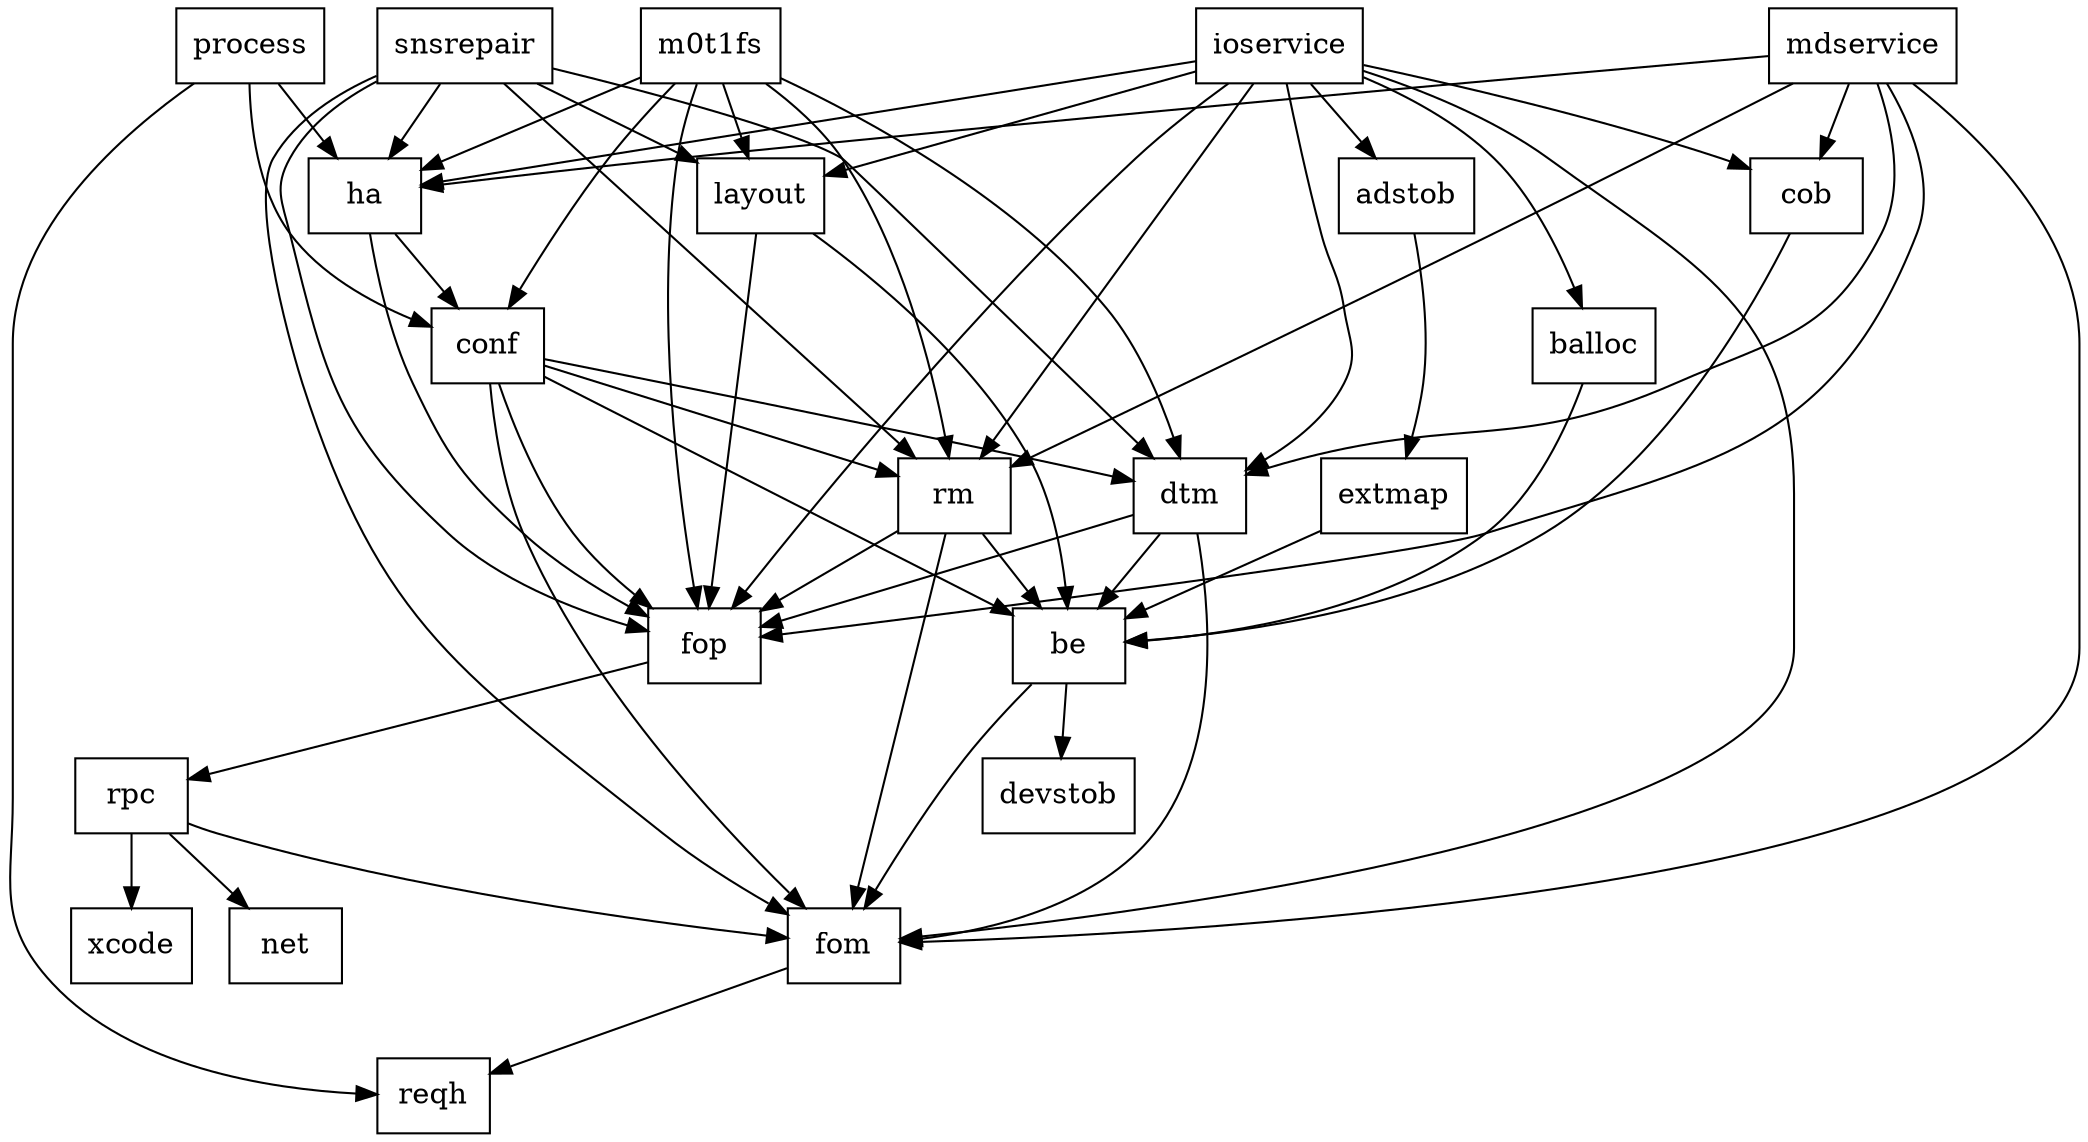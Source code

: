 digraph "Motr modules" {
       node[shape=box];

       ioservice;
       mdservice;
       m0t1fs;
       process;
       dtm;
       conf;
       rm;
       ha;
       fop;
       fom;
       layout;
       rpc;
       be;
       extmap;
       reqh;
       net;
       xcode;
       balloc;
       cob;
       devstob;
       adstob;
       snsrepair;

       m0t1fs -> rm;
       m0t1fs -> ha;
       m0t1fs -> layout;
       m0t1fs -> fop;
       m0t1fs -> dtm;
       m0t1fs -> conf;

       mdservice -> cob;
       mdservice -> rm;
       mdservice -> ha;
       mdservice -> fom;
       mdservice -> fop;
       mdservice -> dtm;

       ioservice -> cob;
       ioservice -> fom;
       ioservice -> fop;
       ioservice -> dtm;
       ioservice -> layout;
       ioservice -> rm;
       ioservice -> ha;
       ioservice -> balloc;
       ioservice -> adstob;

       snsrepair -> fom;
       snsrepair -> fop;
       snsrepair -> dtm;
       snsrepair -> ha;
       snsrepair -> layout;
       snsrepair -> rm;

       process -> conf;
       process -> reqh;
       process -> ha;

       dtm -> fop;
       dtm -> be;
       dtm -> fom;

       conf -> fom;
       conf -> dtm;
       conf -> rm;
       conf -> fop;
       conf -> be;

       ha -> fop;
       ha -> conf;

       rm -> fom;
       rm -> fop;
       rm -> be;

       layout -> be;
       layout -> fop;

       be  -> fom;
       be  -> devstob;

       adstob -> extmap;
       fop -> rpc;
       balloc -> be;
       cob -> be;
       fom -> reqh;
       extmap -> be;

       rpc -> fom;
       rpc -> xcode;
       rpc -> net;
}
